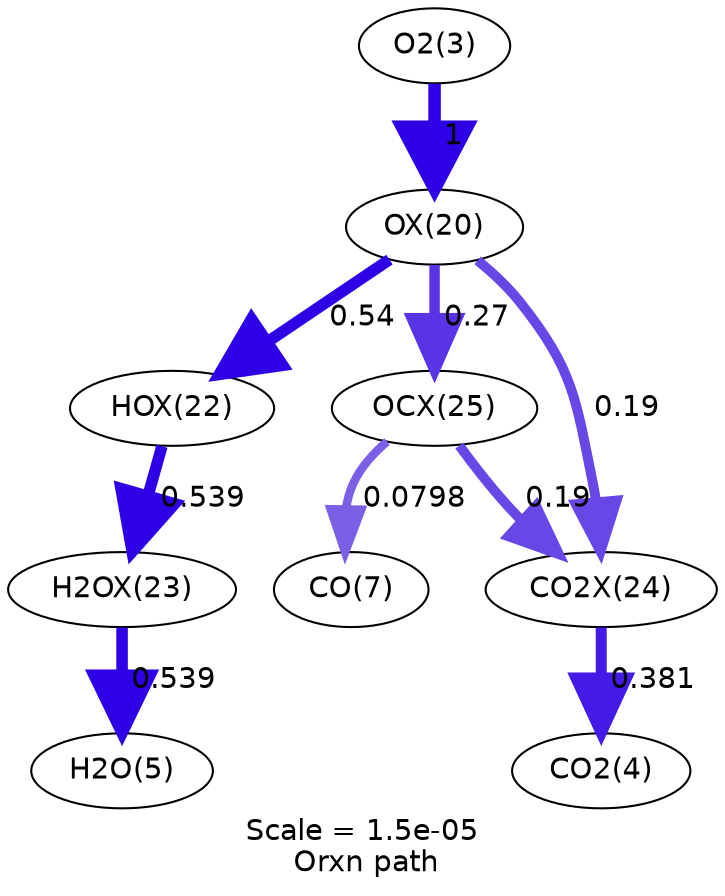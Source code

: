 digraph reaction_paths {
center=1;
s4 -> s24[fontname="Helvetica", penwidth=6, arrowsize=3, color="0.7, 1.5, 0.9"
, label=" 1"];
s24 -> s26[fontname="Helvetica", penwidth=5.53, arrowsize=2.77, color="0.7, 1.04, 0.9"
, label=" 0.54"];
s24 -> s29[fontname="Helvetica", penwidth=5.01, arrowsize=2.51, color="0.7, 0.77, 0.9"
, label=" 0.27"];
s24 -> s28[fontname="Helvetica", penwidth=4.75, arrowsize=2.37, color="0.7, 0.69, 0.9"
, label=" 0.19"];
s26 -> s27[fontname="Helvetica", penwidth=5.53, arrowsize=2.77, color="0.7, 1.04, 0.9"
, label=" 0.539"];
s27 -> s6[fontname="Helvetica", penwidth=5.53, arrowsize=2.77, color="0.7, 1.04, 0.9"
, label=" 0.539"];
s29 -> s8[fontname="Helvetica", penwidth=4.09, arrowsize=2.05, color="0.7, 0.58, 0.9"
, label=" 0.0798"];
s29 -> s28[fontname="Helvetica", penwidth=4.75, arrowsize=2.37, color="0.7, 0.69, 0.9"
, label=" 0.19"];
s28 -> s5[fontname="Helvetica", penwidth=5.27, arrowsize=2.64, color="0.7, 0.881, 0.9"
, label=" 0.381"];
s4 [ fontname="Helvetica", label="O2(3)"];
s5 [ fontname="Helvetica", label="CO2(4)"];
s6 [ fontname="Helvetica", label="H2O(5)"];
s8 [ fontname="Helvetica", label="CO(7)"];
s24 [ fontname="Helvetica", label="OX(20)"];
s26 [ fontname="Helvetica", label="HOX(22)"];
s27 [ fontname="Helvetica", label="H2OX(23)"];
s28 [ fontname="Helvetica", label="CO2X(24)"];
s29 [ fontname="Helvetica", label="OCX(25)"];
 label = "Scale = 1.5e-05\l Orxn path";
 fontname = "Helvetica";
}
